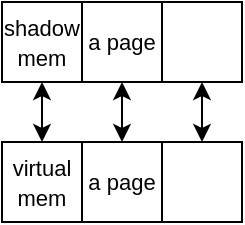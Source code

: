<mxfile version="14.7.3" type="device"><diagram id="sxGv_m3C-tClCorf8yUB" name="Page-1"><mxGraphModel dx="946" dy="589" grid="1" gridSize="10" guides="1" tooltips="1" connect="1" arrows="1" fold="1" page="1" pageScale="1" pageWidth="827" pageHeight="1169" math="0" shadow="0"><root><mxCell id="0"/><mxCell id="1" parent="0"/><mxCell id="_Sf9YmEtNpQjLMcIUjtb-1" value="&lt;font style=&quot;font-size: 11px&quot;&gt;shadow&lt;br&gt;mem&lt;/font&gt;" style="rounded=0;whiteSpace=wrap;html=1;" vertex="1" parent="1"><mxGeometry x="240" y="200" width="40" height="40" as="geometry"/></mxCell><mxCell id="_Sf9YmEtNpQjLMcIUjtb-3" value="" style="rounded=0;whiteSpace=wrap;html=1;" vertex="1" parent="1"><mxGeometry x="320" y="200" width="40" height="40" as="geometry"/></mxCell><mxCell id="_Sf9YmEtNpQjLMcIUjtb-4" value="&lt;span style=&quot;font-size: 11px&quot;&gt;a page&lt;br&gt;&lt;/span&gt;" style="rounded=0;whiteSpace=wrap;html=1;" vertex="1" parent="1"><mxGeometry x="280" y="200" width="40" height="40" as="geometry"/></mxCell><mxCell id="_Sf9YmEtNpQjLMcIUjtb-5" value="&lt;font style=&quot;font-size: 11px&quot;&gt;virtual&lt;br&gt;mem&lt;/font&gt;" style="rounded=0;whiteSpace=wrap;html=1;" vertex="1" parent="1"><mxGeometry x="240" y="270" width="40" height="40" as="geometry"/></mxCell><mxCell id="_Sf9YmEtNpQjLMcIUjtb-6" value="&lt;font style=&quot;font-size: 11px&quot;&gt;a page&lt;/font&gt;" style="rounded=0;whiteSpace=wrap;html=1;" vertex="1" parent="1"><mxGeometry x="280" y="270" width="40" height="40" as="geometry"/></mxCell><mxCell id="_Sf9YmEtNpQjLMcIUjtb-7" value="" style="rounded=0;whiteSpace=wrap;html=1;" vertex="1" parent="1"><mxGeometry x="320" y="270" width="40" height="40" as="geometry"/></mxCell><mxCell id="_Sf9YmEtNpQjLMcIUjtb-8" value="" style="endArrow=classic;startArrow=classic;html=1;entryX=0.5;entryY=1;entryDx=0;entryDy=0;exitX=0.5;exitY=0;exitDx=0;exitDy=0;" edge="1" parent="1" source="_Sf9YmEtNpQjLMcIUjtb-5" target="_Sf9YmEtNpQjLMcIUjtb-1"><mxGeometry width="50" height="50" relative="1" as="geometry"><mxPoint x="390" y="330" as="sourcePoint"/><mxPoint x="440" y="280" as="targetPoint"/></mxGeometry></mxCell><mxCell id="_Sf9YmEtNpQjLMcIUjtb-9" value="" style="endArrow=classic;startArrow=classic;html=1;entryX=0.5;entryY=1;entryDx=0;entryDy=0;exitX=0.5;exitY=0;exitDx=0;exitDy=0;" edge="1" parent="1" source="_Sf9YmEtNpQjLMcIUjtb-6" target="_Sf9YmEtNpQjLMcIUjtb-4"><mxGeometry width="50" height="50" relative="1" as="geometry"><mxPoint x="270" y="280" as="sourcePoint"/><mxPoint x="270" y="250" as="targetPoint"/></mxGeometry></mxCell><mxCell id="_Sf9YmEtNpQjLMcIUjtb-10" value="" style="endArrow=classic;startArrow=classic;html=1;exitX=0.5;exitY=0;exitDx=0;exitDy=0;entryX=0.5;entryY=1;entryDx=0;entryDy=0;" edge="1" parent="1" source="_Sf9YmEtNpQjLMcIUjtb-7" target="_Sf9YmEtNpQjLMcIUjtb-3"><mxGeometry width="50" height="50" relative="1" as="geometry"><mxPoint x="280" y="290" as="sourcePoint"/><mxPoint x="340" y="250" as="targetPoint"/></mxGeometry></mxCell></root></mxGraphModel></diagram></mxfile>